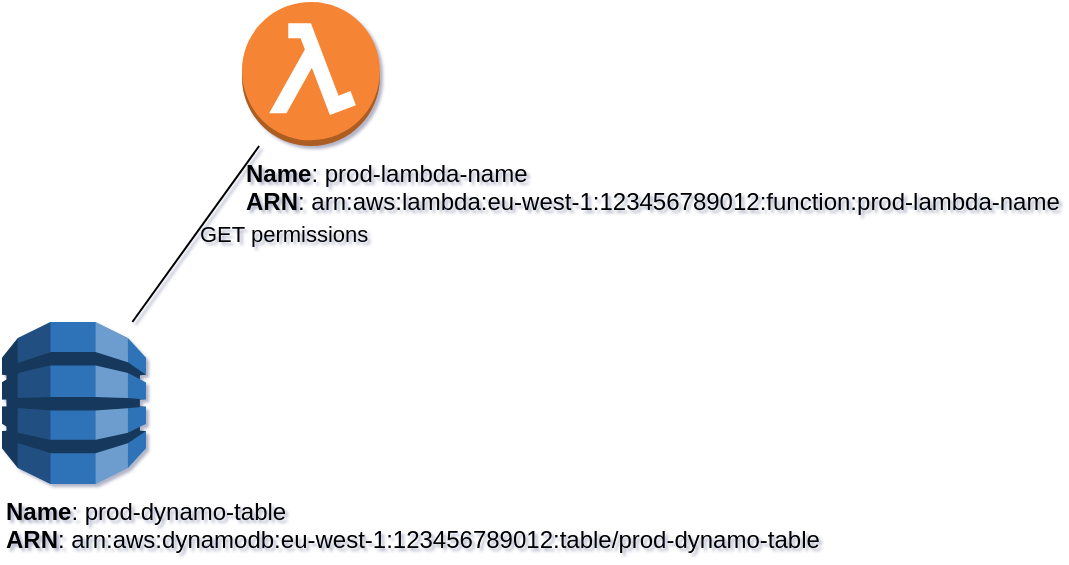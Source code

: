 <mxfile type="MultiCloud">
	<diagram id="diagram_1" name="AWS components">
		<mxGraphModel dx="1015" dy="661" grid="1" gridSize="10" guides="1" tooltips="1" connect="1" arrows="1" fold="1" page="1" pageScale="1" pageWidth="850" pageHeight="1100" math="0" shadow="1">
			<root>
				<mxCell id="0"/>
				<mxCell id="1" parent="0"/>
				<mxCell id="2" parent="0" value="Processing"/>
				<mxCell id="3" parent="0" value="Storage"/>
				<mxCell id="vertex:lambda_function:arn:aws:lambda:eu-west-1:123456789012:function:prod-lambda-name" value="&lt;b&gt;Name&lt;/b&gt;: prod-lambda-name&lt;BR&gt;&lt;b&gt;ARN&lt;/b&gt;: arn:aws:lambda:eu-west-1:123456789012:function:prod-lambda-name" style="verticalLabelPosition=bottom;verticalAlign=top;aspect=fixed;align=left;pointerEvents=1;shape=mxgraph.aws3.lambda_function;prIcon=server;fillColor=#F58534;gradientColor=none;html=1;" parent="2" vertex="1">
					<mxGeometry width="69" height="72" as="geometry" x="180" y="-20"/>
				</mxCell>
				<mxCell id="vertex:dynamo:arn:aws:dynamodb:eu-west-1:123456789012:table/prod-dynamo-table" value="&lt;b&gt;Name&lt;/b&gt;: prod-dynamo-table&lt;BR&gt;&lt;b&gt;ARN&lt;/b&gt;: arn:aws:dynamodb:eu-west-1:123456789012:table/prod-dynamo-table" style="outlineConnect=0;dashed=0;verticalLabelPosition=bottom;verticalAlign=top;align=left;html=1;shape=mxgraph.aws3.dynamo_db;fillColor=#2E73B8;gradientColor=none;" parent="3" vertex="1">
					<mxGeometry width="72" height="81" as="geometry" x="60" y="140"/>
				</mxCell>
				<mxCell id="edge:lambda_function:arn:aws:lambda:eu-west-1:123456789012:function:prod-lambda-name:to:dynamo:arn:aws:dynamodb:eu-west-1:123456789012:table/prod-dynamo-table" style="endFill=0;endArrow=none;endArrow=none;" parent="1" source="vertex:lambda_function:arn:aws:lambda:eu-west-1:123456789012:function:prod-lambda-name" target="vertex:dynamo:arn:aws:dynamodb:eu-west-1:123456789012:table/prod-dynamo-table" edge="2">
					<mxGeometry as="geometry"/>
				</mxCell>
				<mxCell id="label:lambda_function:arn:aws:lambda:eu-west-1:123456789012:function:prod-lambda-name:to:dynamo:arn:aws:dynamodb:eu-west-1:123456789012:table/prod-dynamo-table" value="GET permissions" style="edgeLabel;html=1;align=left;verticalAlign=middle;resizable=0;points=[];labelBackgroundColor=none;" parent="edge:lambda_function:arn:aws:lambda:eu-west-1:123456789012:function:prod-lambda-name:to:dynamo:arn:aws:dynamodb:eu-west-1:123456789012:table/prod-dynamo-table" vertex="1" connectable="0">
					<mxGeometry relative="1" as="geometry">
						<mxPoint as="offset"/>
					</mxGeometry>
				</mxCell>
			</root>
		</mxGraphModel>
	</diagram>
</mxfile>